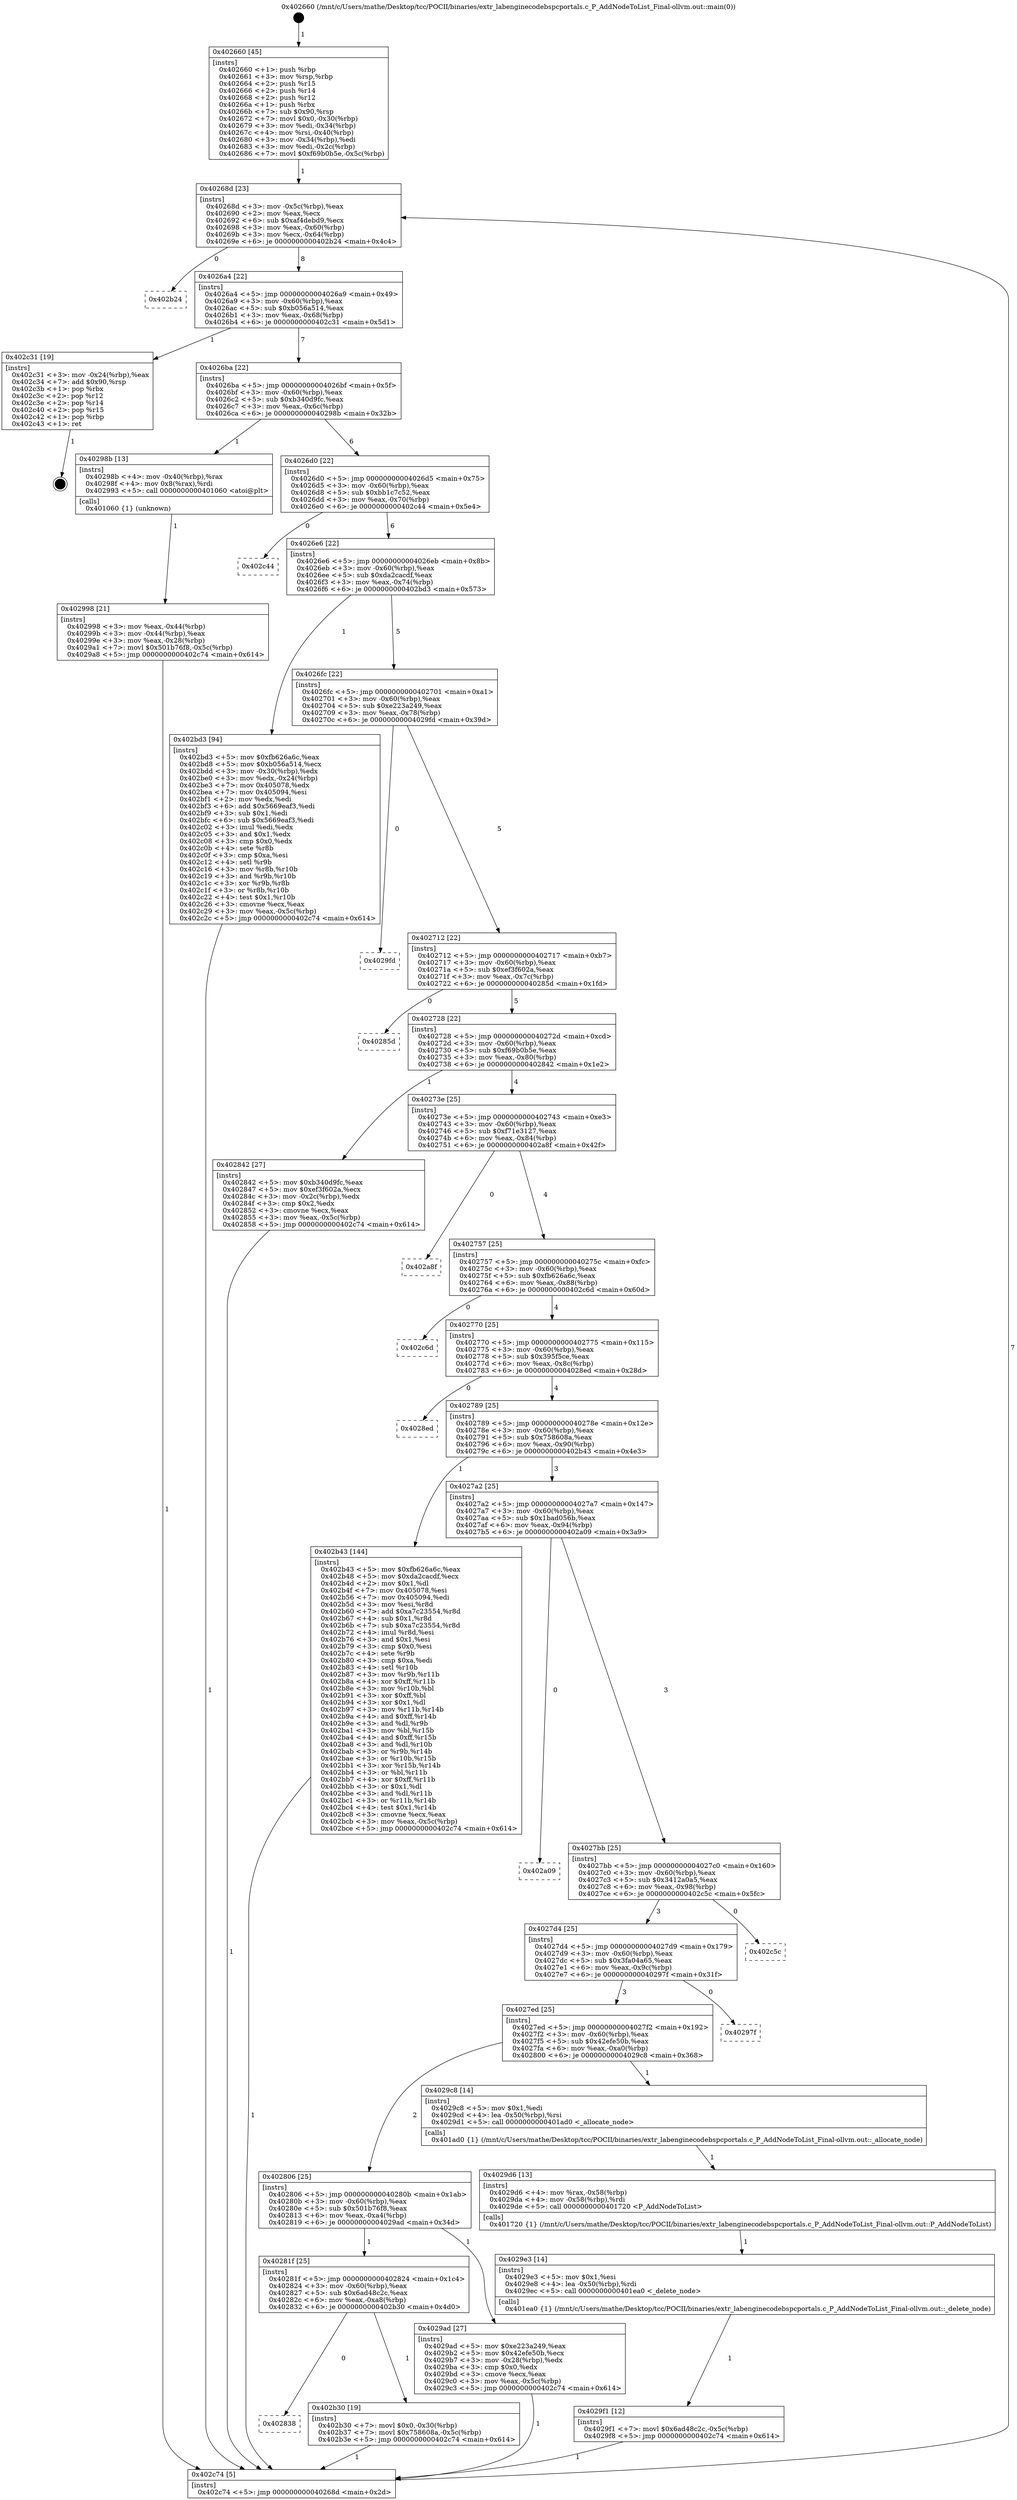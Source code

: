 digraph "0x402660" {
  label = "0x402660 (/mnt/c/Users/mathe/Desktop/tcc/POCII/binaries/extr_labenginecodebspcportals.c_P_AddNodeToList_Final-ollvm.out::main(0))"
  labelloc = "t"
  node[shape=record]

  Entry [label="",width=0.3,height=0.3,shape=circle,fillcolor=black,style=filled]
  "0x40268d" [label="{
     0x40268d [23]\l
     | [instrs]\l
     &nbsp;&nbsp;0x40268d \<+3\>: mov -0x5c(%rbp),%eax\l
     &nbsp;&nbsp;0x402690 \<+2\>: mov %eax,%ecx\l
     &nbsp;&nbsp;0x402692 \<+6\>: sub $0xaf4debd9,%ecx\l
     &nbsp;&nbsp;0x402698 \<+3\>: mov %eax,-0x60(%rbp)\l
     &nbsp;&nbsp;0x40269b \<+3\>: mov %ecx,-0x64(%rbp)\l
     &nbsp;&nbsp;0x40269e \<+6\>: je 0000000000402b24 \<main+0x4c4\>\l
  }"]
  "0x402b24" [label="{
     0x402b24\l
  }", style=dashed]
  "0x4026a4" [label="{
     0x4026a4 [22]\l
     | [instrs]\l
     &nbsp;&nbsp;0x4026a4 \<+5\>: jmp 00000000004026a9 \<main+0x49\>\l
     &nbsp;&nbsp;0x4026a9 \<+3\>: mov -0x60(%rbp),%eax\l
     &nbsp;&nbsp;0x4026ac \<+5\>: sub $0xb056a514,%eax\l
     &nbsp;&nbsp;0x4026b1 \<+3\>: mov %eax,-0x68(%rbp)\l
     &nbsp;&nbsp;0x4026b4 \<+6\>: je 0000000000402c31 \<main+0x5d1\>\l
  }"]
  Exit [label="",width=0.3,height=0.3,shape=circle,fillcolor=black,style=filled,peripheries=2]
  "0x402c31" [label="{
     0x402c31 [19]\l
     | [instrs]\l
     &nbsp;&nbsp;0x402c31 \<+3\>: mov -0x24(%rbp),%eax\l
     &nbsp;&nbsp;0x402c34 \<+7\>: add $0x90,%rsp\l
     &nbsp;&nbsp;0x402c3b \<+1\>: pop %rbx\l
     &nbsp;&nbsp;0x402c3c \<+2\>: pop %r12\l
     &nbsp;&nbsp;0x402c3e \<+2\>: pop %r14\l
     &nbsp;&nbsp;0x402c40 \<+2\>: pop %r15\l
     &nbsp;&nbsp;0x402c42 \<+1\>: pop %rbp\l
     &nbsp;&nbsp;0x402c43 \<+1\>: ret\l
  }"]
  "0x4026ba" [label="{
     0x4026ba [22]\l
     | [instrs]\l
     &nbsp;&nbsp;0x4026ba \<+5\>: jmp 00000000004026bf \<main+0x5f\>\l
     &nbsp;&nbsp;0x4026bf \<+3\>: mov -0x60(%rbp),%eax\l
     &nbsp;&nbsp;0x4026c2 \<+5\>: sub $0xb340d9fc,%eax\l
     &nbsp;&nbsp;0x4026c7 \<+3\>: mov %eax,-0x6c(%rbp)\l
     &nbsp;&nbsp;0x4026ca \<+6\>: je 000000000040298b \<main+0x32b\>\l
  }"]
  "0x402838" [label="{
     0x402838\l
  }", style=dashed]
  "0x40298b" [label="{
     0x40298b [13]\l
     | [instrs]\l
     &nbsp;&nbsp;0x40298b \<+4\>: mov -0x40(%rbp),%rax\l
     &nbsp;&nbsp;0x40298f \<+4\>: mov 0x8(%rax),%rdi\l
     &nbsp;&nbsp;0x402993 \<+5\>: call 0000000000401060 \<atoi@plt\>\l
     | [calls]\l
     &nbsp;&nbsp;0x401060 \{1\} (unknown)\l
  }"]
  "0x4026d0" [label="{
     0x4026d0 [22]\l
     | [instrs]\l
     &nbsp;&nbsp;0x4026d0 \<+5\>: jmp 00000000004026d5 \<main+0x75\>\l
     &nbsp;&nbsp;0x4026d5 \<+3\>: mov -0x60(%rbp),%eax\l
     &nbsp;&nbsp;0x4026d8 \<+5\>: sub $0xbb1c7c52,%eax\l
     &nbsp;&nbsp;0x4026dd \<+3\>: mov %eax,-0x70(%rbp)\l
     &nbsp;&nbsp;0x4026e0 \<+6\>: je 0000000000402c44 \<main+0x5e4\>\l
  }"]
  "0x402b30" [label="{
     0x402b30 [19]\l
     | [instrs]\l
     &nbsp;&nbsp;0x402b30 \<+7\>: movl $0x0,-0x30(%rbp)\l
     &nbsp;&nbsp;0x402b37 \<+7\>: movl $0x758608a,-0x5c(%rbp)\l
     &nbsp;&nbsp;0x402b3e \<+5\>: jmp 0000000000402c74 \<main+0x614\>\l
  }"]
  "0x402c44" [label="{
     0x402c44\l
  }", style=dashed]
  "0x4026e6" [label="{
     0x4026e6 [22]\l
     | [instrs]\l
     &nbsp;&nbsp;0x4026e6 \<+5\>: jmp 00000000004026eb \<main+0x8b\>\l
     &nbsp;&nbsp;0x4026eb \<+3\>: mov -0x60(%rbp),%eax\l
     &nbsp;&nbsp;0x4026ee \<+5\>: sub $0xda2cacdf,%eax\l
     &nbsp;&nbsp;0x4026f3 \<+3\>: mov %eax,-0x74(%rbp)\l
     &nbsp;&nbsp;0x4026f6 \<+6\>: je 0000000000402bd3 \<main+0x573\>\l
  }"]
  "0x4029f1" [label="{
     0x4029f1 [12]\l
     | [instrs]\l
     &nbsp;&nbsp;0x4029f1 \<+7\>: movl $0x6ad48c2c,-0x5c(%rbp)\l
     &nbsp;&nbsp;0x4029f8 \<+5\>: jmp 0000000000402c74 \<main+0x614\>\l
  }"]
  "0x402bd3" [label="{
     0x402bd3 [94]\l
     | [instrs]\l
     &nbsp;&nbsp;0x402bd3 \<+5\>: mov $0xfb626a6c,%eax\l
     &nbsp;&nbsp;0x402bd8 \<+5\>: mov $0xb056a514,%ecx\l
     &nbsp;&nbsp;0x402bdd \<+3\>: mov -0x30(%rbp),%edx\l
     &nbsp;&nbsp;0x402be0 \<+3\>: mov %edx,-0x24(%rbp)\l
     &nbsp;&nbsp;0x402be3 \<+7\>: mov 0x405078,%edx\l
     &nbsp;&nbsp;0x402bea \<+7\>: mov 0x405094,%esi\l
     &nbsp;&nbsp;0x402bf1 \<+2\>: mov %edx,%edi\l
     &nbsp;&nbsp;0x402bf3 \<+6\>: add $0x5669eaf3,%edi\l
     &nbsp;&nbsp;0x402bf9 \<+3\>: sub $0x1,%edi\l
     &nbsp;&nbsp;0x402bfc \<+6\>: sub $0x5669eaf3,%edi\l
     &nbsp;&nbsp;0x402c02 \<+3\>: imul %edi,%edx\l
     &nbsp;&nbsp;0x402c05 \<+3\>: and $0x1,%edx\l
     &nbsp;&nbsp;0x402c08 \<+3\>: cmp $0x0,%edx\l
     &nbsp;&nbsp;0x402c0b \<+4\>: sete %r8b\l
     &nbsp;&nbsp;0x402c0f \<+3\>: cmp $0xa,%esi\l
     &nbsp;&nbsp;0x402c12 \<+4\>: setl %r9b\l
     &nbsp;&nbsp;0x402c16 \<+3\>: mov %r8b,%r10b\l
     &nbsp;&nbsp;0x402c19 \<+3\>: and %r9b,%r10b\l
     &nbsp;&nbsp;0x402c1c \<+3\>: xor %r9b,%r8b\l
     &nbsp;&nbsp;0x402c1f \<+3\>: or %r8b,%r10b\l
     &nbsp;&nbsp;0x402c22 \<+4\>: test $0x1,%r10b\l
     &nbsp;&nbsp;0x402c26 \<+3\>: cmovne %ecx,%eax\l
     &nbsp;&nbsp;0x402c29 \<+3\>: mov %eax,-0x5c(%rbp)\l
     &nbsp;&nbsp;0x402c2c \<+5\>: jmp 0000000000402c74 \<main+0x614\>\l
  }"]
  "0x4026fc" [label="{
     0x4026fc [22]\l
     | [instrs]\l
     &nbsp;&nbsp;0x4026fc \<+5\>: jmp 0000000000402701 \<main+0xa1\>\l
     &nbsp;&nbsp;0x402701 \<+3\>: mov -0x60(%rbp),%eax\l
     &nbsp;&nbsp;0x402704 \<+5\>: sub $0xe223a249,%eax\l
     &nbsp;&nbsp;0x402709 \<+3\>: mov %eax,-0x78(%rbp)\l
     &nbsp;&nbsp;0x40270c \<+6\>: je 00000000004029fd \<main+0x39d\>\l
  }"]
  "0x4029e3" [label="{
     0x4029e3 [14]\l
     | [instrs]\l
     &nbsp;&nbsp;0x4029e3 \<+5\>: mov $0x1,%esi\l
     &nbsp;&nbsp;0x4029e8 \<+4\>: lea -0x50(%rbp),%rdi\l
     &nbsp;&nbsp;0x4029ec \<+5\>: call 0000000000401ea0 \<_delete_node\>\l
     | [calls]\l
     &nbsp;&nbsp;0x401ea0 \{1\} (/mnt/c/Users/mathe/Desktop/tcc/POCII/binaries/extr_labenginecodebspcportals.c_P_AddNodeToList_Final-ollvm.out::_delete_node)\l
  }"]
  "0x4029fd" [label="{
     0x4029fd\l
  }", style=dashed]
  "0x402712" [label="{
     0x402712 [22]\l
     | [instrs]\l
     &nbsp;&nbsp;0x402712 \<+5\>: jmp 0000000000402717 \<main+0xb7\>\l
     &nbsp;&nbsp;0x402717 \<+3\>: mov -0x60(%rbp),%eax\l
     &nbsp;&nbsp;0x40271a \<+5\>: sub $0xef3f602a,%eax\l
     &nbsp;&nbsp;0x40271f \<+3\>: mov %eax,-0x7c(%rbp)\l
     &nbsp;&nbsp;0x402722 \<+6\>: je 000000000040285d \<main+0x1fd\>\l
  }"]
  "0x4029d6" [label="{
     0x4029d6 [13]\l
     | [instrs]\l
     &nbsp;&nbsp;0x4029d6 \<+4\>: mov %rax,-0x58(%rbp)\l
     &nbsp;&nbsp;0x4029da \<+4\>: mov -0x58(%rbp),%rdi\l
     &nbsp;&nbsp;0x4029de \<+5\>: call 0000000000401720 \<P_AddNodeToList\>\l
     | [calls]\l
     &nbsp;&nbsp;0x401720 \{1\} (/mnt/c/Users/mathe/Desktop/tcc/POCII/binaries/extr_labenginecodebspcportals.c_P_AddNodeToList_Final-ollvm.out::P_AddNodeToList)\l
  }"]
  "0x40285d" [label="{
     0x40285d\l
  }", style=dashed]
  "0x402728" [label="{
     0x402728 [22]\l
     | [instrs]\l
     &nbsp;&nbsp;0x402728 \<+5\>: jmp 000000000040272d \<main+0xcd\>\l
     &nbsp;&nbsp;0x40272d \<+3\>: mov -0x60(%rbp),%eax\l
     &nbsp;&nbsp;0x402730 \<+5\>: sub $0xf69b0b5e,%eax\l
     &nbsp;&nbsp;0x402735 \<+3\>: mov %eax,-0x80(%rbp)\l
     &nbsp;&nbsp;0x402738 \<+6\>: je 0000000000402842 \<main+0x1e2\>\l
  }"]
  "0x40281f" [label="{
     0x40281f [25]\l
     | [instrs]\l
     &nbsp;&nbsp;0x40281f \<+5\>: jmp 0000000000402824 \<main+0x1c4\>\l
     &nbsp;&nbsp;0x402824 \<+3\>: mov -0x60(%rbp),%eax\l
     &nbsp;&nbsp;0x402827 \<+5\>: sub $0x6ad48c2c,%eax\l
     &nbsp;&nbsp;0x40282c \<+6\>: mov %eax,-0xa8(%rbp)\l
     &nbsp;&nbsp;0x402832 \<+6\>: je 0000000000402b30 \<main+0x4d0\>\l
  }"]
  "0x402842" [label="{
     0x402842 [27]\l
     | [instrs]\l
     &nbsp;&nbsp;0x402842 \<+5\>: mov $0xb340d9fc,%eax\l
     &nbsp;&nbsp;0x402847 \<+5\>: mov $0xef3f602a,%ecx\l
     &nbsp;&nbsp;0x40284c \<+3\>: mov -0x2c(%rbp),%edx\l
     &nbsp;&nbsp;0x40284f \<+3\>: cmp $0x2,%edx\l
     &nbsp;&nbsp;0x402852 \<+3\>: cmovne %ecx,%eax\l
     &nbsp;&nbsp;0x402855 \<+3\>: mov %eax,-0x5c(%rbp)\l
     &nbsp;&nbsp;0x402858 \<+5\>: jmp 0000000000402c74 \<main+0x614\>\l
  }"]
  "0x40273e" [label="{
     0x40273e [25]\l
     | [instrs]\l
     &nbsp;&nbsp;0x40273e \<+5\>: jmp 0000000000402743 \<main+0xe3\>\l
     &nbsp;&nbsp;0x402743 \<+3\>: mov -0x60(%rbp),%eax\l
     &nbsp;&nbsp;0x402746 \<+5\>: sub $0xf71e3127,%eax\l
     &nbsp;&nbsp;0x40274b \<+6\>: mov %eax,-0x84(%rbp)\l
     &nbsp;&nbsp;0x402751 \<+6\>: je 0000000000402a8f \<main+0x42f\>\l
  }"]
  "0x402c74" [label="{
     0x402c74 [5]\l
     | [instrs]\l
     &nbsp;&nbsp;0x402c74 \<+5\>: jmp 000000000040268d \<main+0x2d\>\l
  }"]
  "0x402660" [label="{
     0x402660 [45]\l
     | [instrs]\l
     &nbsp;&nbsp;0x402660 \<+1\>: push %rbp\l
     &nbsp;&nbsp;0x402661 \<+3\>: mov %rsp,%rbp\l
     &nbsp;&nbsp;0x402664 \<+2\>: push %r15\l
     &nbsp;&nbsp;0x402666 \<+2\>: push %r14\l
     &nbsp;&nbsp;0x402668 \<+2\>: push %r12\l
     &nbsp;&nbsp;0x40266a \<+1\>: push %rbx\l
     &nbsp;&nbsp;0x40266b \<+7\>: sub $0x90,%rsp\l
     &nbsp;&nbsp;0x402672 \<+7\>: movl $0x0,-0x30(%rbp)\l
     &nbsp;&nbsp;0x402679 \<+3\>: mov %edi,-0x34(%rbp)\l
     &nbsp;&nbsp;0x40267c \<+4\>: mov %rsi,-0x40(%rbp)\l
     &nbsp;&nbsp;0x402680 \<+3\>: mov -0x34(%rbp),%edi\l
     &nbsp;&nbsp;0x402683 \<+3\>: mov %edi,-0x2c(%rbp)\l
     &nbsp;&nbsp;0x402686 \<+7\>: movl $0xf69b0b5e,-0x5c(%rbp)\l
  }"]
  "0x402998" [label="{
     0x402998 [21]\l
     | [instrs]\l
     &nbsp;&nbsp;0x402998 \<+3\>: mov %eax,-0x44(%rbp)\l
     &nbsp;&nbsp;0x40299b \<+3\>: mov -0x44(%rbp),%eax\l
     &nbsp;&nbsp;0x40299e \<+3\>: mov %eax,-0x28(%rbp)\l
     &nbsp;&nbsp;0x4029a1 \<+7\>: movl $0x501b76f8,-0x5c(%rbp)\l
     &nbsp;&nbsp;0x4029a8 \<+5\>: jmp 0000000000402c74 \<main+0x614\>\l
  }"]
  "0x4029ad" [label="{
     0x4029ad [27]\l
     | [instrs]\l
     &nbsp;&nbsp;0x4029ad \<+5\>: mov $0xe223a249,%eax\l
     &nbsp;&nbsp;0x4029b2 \<+5\>: mov $0x42efe50b,%ecx\l
     &nbsp;&nbsp;0x4029b7 \<+3\>: mov -0x28(%rbp),%edx\l
     &nbsp;&nbsp;0x4029ba \<+3\>: cmp $0x0,%edx\l
     &nbsp;&nbsp;0x4029bd \<+3\>: cmove %ecx,%eax\l
     &nbsp;&nbsp;0x4029c0 \<+3\>: mov %eax,-0x5c(%rbp)\l
     &nbsp;&nbsp;0x4029c3 \<+5\>: jmp 0000000000402c74 \<main+0x614\>\l
  }"]
  "0x402a8f" [label="{
     0x402a8f\l
  }", style=dashed]
  "0x402757" [label="{
     0x402757 [25]\l
     | [instrs]\l
     &nbsp;&nbsp;0x402757 \<+5\>: jmp 000000000040275c \<main+0xfc\>\l
     &nbsp;&nbsp;0x40275c \<+3\>: mov -0x60(%rbp),%eax\l
     &nbsp;&nbsp;0x40275f \<+5\>: sub $0xfb626a6c,%eax\l
     &nbsp;&nbsp;0x402764 \<+6\>: mov %eax,-0x88(%rbp)\l
     &nbsp;&nbsp;0x40276a \<+6\>: je 0000000000402c6d \<main+0x60d\>\l
  }"]
  "0x402806" [label="{
     0x402806 [25]\l
     | [instrs]\l
     &nbsp;&nbsp;0x402806 \<+5\>: jmp 000000000040280b \<main+0x1ab\>\l
     &nbsp;&nbsp;0x40280b \<+3\>: mov -0x60(%rbp),%eax\l
     &nbsp;&nbsp;0x40280e \<+5\>: sub $0x501b76f8,%eax\l
     &nbsp;&nbsp;0x402813 \<+6\>: mov %eax,-0xa4(%rbp)\l
     &nbsp;&nbsp;0x402819 \<+6\>: je 00000000004029ad \<main+0x34d\>\l
  }"]
  "0x402c6d" [label="{
     0x402c6d\l
  }", style=dashed]
  "0x402770" [label="{
     0x402770 [25]\l
     | [instrs]\l
     &nbsp;&nbsp;0x402770 \<+5\>: jmp 0000000000402775 \<main+0x115\>\l
     &nbsp;&nbsp;0x402775 \<+3\>: mov -0x60(%rbp),%eax\l
     &nbsp;&nbsp;0x402778 \<+5\>: sub $0x395f5ce,%eax\l
     &nbsp;&nbsp;0x40277d \<+6\>: mov %eax,-0x8c(%rbp)\l
     &nbsp;&nbsp;0x402783 \<+6\>: je 00000000004028ed \<main+0x28d\>\l
  }"]
  "0x4029c8" [label="{
     0x4029c8 [14]\l
     | [instrs]\l
     &nbsp;&nbsp;0x4029c8 \<+5\>: mov $0x1,%edi\l
     &nbsp;&nbsp;0x4029cd \<+4\>: lea -0x50(%rbp),%rsi\l
     &nbsp;&nbsp;0x4029d1 \<+5\>: call 0000000000401ad0 \<_allocate_node\>\l
     | [calls]\l
     &nbsp;&nbsp;0x401ad0 \{1\} (/mnt/c/Users/mathe/Desktop/tcc/POCII/binaries/extr_labenginecodebspcportals.c_P_AddNodeToList_Final-ollvm.out::_allocate_node)\l
  }"]
  "0x4028ed" [label="{
     0x4028ed\l
  }", style=dashed]
  "0x402789" [label="{
     0x402789 [25]\l
     | [instrs]\l
     &nbsp;&nbsp;0x402789 \<+5\>: jmp 000000000040278e \<main+0x12e\>\l
     &nbsp;&nbsp;0x40278e \<+3\>: mov -0x60(%rbp),%eax\l
     &nbsp;&nbsp;0x402791 \<+5\>: sub $0x758608a,%eax\l
     &nbsp;&nbsp;0x402796 \<+6\>: mov %eax,-0x90(%rbp)\l
     &nbsp;&nbsp;0x40279c \<+6\>: je 0000000000402b43 \<main+0x4e3\>\l
  }"]
  "0x4027ed" [label="{
     0x4027ed [25]\l
     | [instrs]\l
     &nbsp;&nbsp;0x4027ed \<+5\>: jmp 00000000004027f2 \<main+0x192\>\l
     &nbsp;&nbsp;0x4027f2 \<+3\>: mov -0x60(%rbp),%eax\l
     &nbsp;&nbsp;0x4027f5 \<+5\>: sub $0x42efe50b,%eax\l
     &nbsp;&nbsp;0x4027fa \<+6\>: mov %eax,-0xa0(%rbp)\l
     &nbsp;&nbsp;0x402800 \<+6\>: je 00000000004029c8 \<main+0x368\>\l
  }"]
  "0x402b43" [label="{
     0x402b43 [144]\l
     | [instrs]\l
     &nbsp;&nbsp;0x402b43 \<+5\>: mov $0xfb626a6c,%eax\l
     &nbsp;&nbsp;0x402b48 \<+5\>: mov $0xda2cacdf,%ecx\l
     &nbsp;&nbsp;0x402b4d \<+2\>: mov $0x1,%dl\l
     &nbsp;&nbsp;0x402b4f \<+7\>: mov 0x405078,%esi\l
     &nbsp;&nbsp;0x402b56 \<+7\>: mov 0x405094,%edi\l
     &nbsp;&nbsp;0x402b5d \<+3\>: mov %esi,%r8d\l
     &nbsp;&nbsp;0x402b60 \<+7\>: add $0xa7c23554,%r8d\l
     &nbsp;&nbsp;0x402b67 \<+4\>: sub $0x1,%r8d\l
     &nbsp;&nbsp;0x402b6b \<+7\>: sub $0xa7c23554,%r8d\l
     &nbsp;&nbsp;0x402b72 \<+4\>: imul %r8d,%esi\l
     &nbsp;&nbsp;0x402b76 \<+3\>: and $0x1,%esi\l
     &nbsp;&nbsp;0x402b79 \<+3\>: cmp $0x0,%esi\l
     &nbsp;&nbsp;0x402b7c \<+4\>: sete %r9b\l
     &nbsp;&nbsp;0x402b80 \<+3\>: cmp $0xa,%edi\l
     &nbsp;&nbsp;0x402b83 \<+4\>: setl %r10b\l
     &nbsp;&nbsp;0x402b87 \<+3\>: mov %r9b,%r11b\l
     &nbsp;&nbsp;0x402b8a \<+4\>: xor $0xff,%r11b\l
     &nbsp;&nbsp;0x402b8e \<+3\>: mov %r10b,%bl\l
     &nbsp;&nbsp;0x402b91 \<+3\>: xor $0xff,%bl\l
     &nbsp;&nbsp;0x402b94 \<+3\>: xor $0x1,%dl\l
     &nbsp;&nbsp;0x402b97 \<+3\>: mov %r11b,%r14b\l
     &nbsp;&nbsp;0x402b9a \<+4\>: and $0xff,%r14b\l
     &nbsp;&nbsp;0x402b9e \<+3\>: and %dl,%r9b\l
     &nbsp;&nbsp;0x402ba1 \<+3\>: mov %bl,%r15b\l
     &nbsp;&nbsp;0x402ba4 \<+4\>: and $0xff,%r15b\l
     &nbsp;&nbsp;0x402ba8 \<+3\>: and %dl,%r10b\l
     &nbsp;&nbsp;0x402bab \<+3\>: or %r9b,%r14b\l
     &nbsp;&nbsp;0x402bae \<+3\>: or %r10b,%r15b\l
     &nbsp;&nbsp;0x402bb1 \<+3\>: xor %r15b,%r14b\l
     &nbsp;&nbsp;0x402bb4 \<+3\>: or %bl,%r11b\l
     &nbsp;&nbsp;0x402bb7 \<+4\>: xor $0xff,%r11b\l
     &nbsp;&nbsp;0x402bbb \<+3\>: or $0x1,%dl\l
     &nbsp;&nbsp;0x402bbe \<+3\>: and %dl,%r11b\l
     &nbsp;&nbsp;0x402bc1 \<+3\>: or %r11b,%r14b\l
     &nbsp;&nbsp;0x402bc4 \<+4\>: test $0x1,%r14b\l
     &nbsp;&nbsp;0x402bc8 \<+3\>: cmovne %ecx,%eax\l
     &nbsp;&nbsp;0x402bcb \<+3\>: mov %eax,-0x5c(%rbp)\l
     &nbsp;&nbsp;0x402bce \<+5\>: jmp 0000000000402c74 \<main+0x614\>\l
  }"]
  "0x4027a2" [label="{
     0x4027a2 [25]\l
     | [instrs]\l
     &nbsp;&nbsp;0x4027a2 \<+5\>: jmp 00000000004027a7 \<main+0x147\>\l
     &nbsp;&nbsp;0x4027a7 \<+3\>: mov -0x60(%rbp),%eax\l
     &nbsp;&nbsp;0x4027aa \<+5\>: sub $0x1bad056b,%eax\l
     &nbsp;&nbsp;0x4027af \<+6\>: mov %eax,-0x94(%rbp)\l
     &nbsp;&nbsp;0x4027b5 \<+6\>: je 0000000000402a09 \<main+0x3a9\>\l
  }"]
  "0x40297f" [label="{
     0x40297f\l
  }", style=dashed]
  "0x402a09" [label="{
     0x402a09\l
  }", style=dashed]
  "0x4027bb" [label="{
     0x4027bb [25]\l
     | [instrs]\l
     &nbsp;&nbsp;0x4027bb \<+5\>: jmp 00000000004027c0 \<main+0x160\>\l
     &nbsp;&nbsp;0x4027c0 \<+3\>: mov -0x60(%rbp),%eax\l
     &nbsp;&nbsp;0x4027c3 \<+5\>: sub $0x3412a0a5,%eax\l
     &nbsp;&nbsp;0x4027c8 \<+6\>: mov %eax,-0x98(%rbp)\l
     &nbsp;&nbsp;0x4027ce \<+6\>: je 0000000000402c5c \<main+0x5fc\>\l
  }"]
  "0x4027d4" [label="{
     0x4027d4 [25]\l
     | [instrs]\l
     &nbsp;&nbsp;0x4027d4 \<+5\>: jmp 00000000004027d9 \<main+0x179\>\l
     &nbsp;&nbsp;0x4027d9 \<+3\>: mov -0x60(%rbp),%eax\l
     &nbsp;&nbsp;0x4027dc \<+5\>: sub $0x3fa04a65,%eax\l
     &nbsp;&nbsp;0x4027e1 \<+6\>: mov %eax,-0x9c(%rbp)\l
     &nbsp;&nbsp;0x4027e7 \<+6\>: je 000000000040297f \<main+0x31f\>\l
  }"]
  "0x402c5c" [label="{
     0x402c5c\l
  }", style=dashed]
  Entry -> "0x402660" [label=" 1"]
  "0x40268d" -> "0x402b24" [label=" 0"]
  "0x40268d" -> "0x4026a4" [label=" 8"]
  "0x402c31" -> Exit [label=" 1"]
  "0x4026a4" -> "0x402c31" [label=" 1"]
  "0x4026a4" -> "0x4026ba" [label=" 7"]
  "0x402bd3" -> "0x402c74" [label=" 1"]
  "0x4026ba" -> "0x40298b" [label=" 1"]
  "0x4026ba" -> "0x4026d0" [label=" 6"]
  "0x402b43" -> "0x402c74" [label=" 1"]
  "0x4026d0" -> "0x402c44" [label=" 0"]
  "0x4026d0" -> "0x4026e6" [label=" 6"]
  "0x402b30" -> "0x402c74" [label=" 1"]
  "0x4026e6" -> "0x402bd3" [label=" 1"]
  "0x4026e6" -> "0x4026fc" [label=" 5"]
  "0x40281f" -> "0x402b30" [label=" 1"]
  "0x4026fc" -> "0x4029fd" [label=" 0"]
  "0x4026fc" -> "0x402712" [label=" 5"]
  "0x40281f" -> "0x402838" [label=" 0"]
  "0x402712" -> "0x40285d" [label=" 0"]
  "0x402712" -> "0x402728" [label=" 5"]
  "0x4029f1" -> "0x402c74" [label=" 1"]
  "0x402728" -> "0x402842" [label=" 1"]
  "0x402728" -> "0x40273e" [label=" 4"]
  "0x402842" -> "0x402c74" [label=" 1"]
  "0x402660" -> "0x40268d" [label=" 1"]
  "0x402c74" -> "0x40268d" [label=" 7"]
  "0x40298b" -> "0x402998" [label=" 1"]
  "0x402998" -> "0x402c74" [label=" 1"]
  "0x4029e3" -> "0x4029f1" [label=" 1"]
  "0x40273e" -> "0x402a8f" [label=" 0"]
  "0x40273e" -> "0x402757" [label=" 4"]
  "0x4029d6" -> "0x4029e3" [label=" 1"]
  "0x402757" -> "0x402c6d" [label=" 0"]
  "0x402757" -> "0x402770" [label=" 4"]
  "0x4029ad" -> "0x402c74" [label=" 1"]
  "0x402770" -> "0x4028ed" [label=" 0"]
  "0x402770" -> "0x402789" [label=" 4"]
  "0x402806" -> "0x40281f" [label=" 1"]
  "0x402789" -> "0x402b43" [label=" 1"]
  "0x402789" -> "0x4027a2" [label=" 3"]
  "0x4029c8" -> "0x4029d6" [label=" 1"]
  "0x4027a2" -> "0x402a09" [label=" 0"]
  "0x4027a2" -> "0x4027bb" [label=" 3"]
  "0x4027ed" -> "0x402806" [label=" 2"]
  "0x4027bb" -> "0x402c5c" [label=" 0"]
  "0x4027bb" -> "0x4027d4" [label=" 3"]
  "0x4027ed" -> "0x4029c8" [label=" 1"]
  "0x4027d4" -> "0x40297f" [label=" 0"]
  "0x4027d4" -> "0x4027ed" [label=" 3"]
  "0x402806" -> "0x4029ad" [label=" 1"]
}
